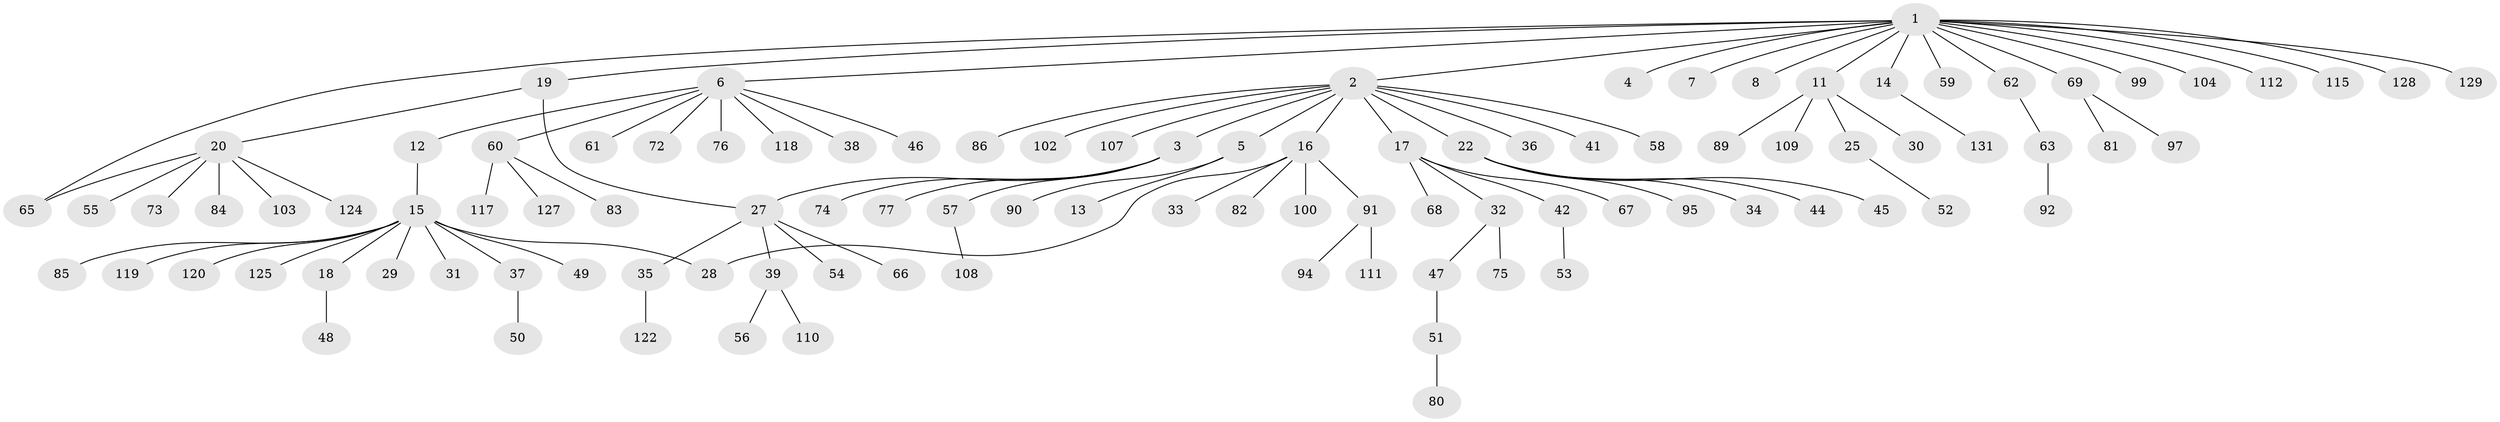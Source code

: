 // original degree distribution, {19: 0.007575757575757576, 12: 0.007575757575757576, 3: 0.05303030303030303, 1: 0.6363636363636364, 4: 0.045454545454545456, 10: 0.007575757575757576, 2: 0.18181818181818182, 5: 0.030303030303030304, 11: 0.007575757575757576, 6: 0.015151515151515152, 7: 0.007575757575757576}
// Generated by graph-tools (version 1.1) at 2025/11/02/27/25 16:11:09]
// undirected, 103 vertices, 105 edges
graph export_dot {
graph [start="1"]
  node [color=gray90,style=filled];
  1 [super="+114"];
  2 [super="+9"];
  3 [super="+10"];
  4;
  5 [super="+96"];
  6 [super="+106"];
  7;
  8;
  11 [super="+71"];
  12 [super="+26"];
  13;
  14 [super="+78"];
  15 [super="+43"];
  16 [super="+21"];
  17 [super="+23"];
  18 [super="+101"];
  19;
  20 [super="+24"];
  22 [super="+87"];
  25 [super="+40"];
  27 [super="+64"];
  28;
  29;
  30;
  31;
  32 [super="+130"];
  33 [super="+79"];
  34;
  35 [super="+88"];
  36;
  37;
  38;
  39 [super="+93"];
  41;
  42;
  44;
  45;
  46;
  47;
  48;
  49;
  50;
  51;
  52;
  53;
  54 [super="+70"];
  55;
  56;
  57 [super="+98"];
  58;
  59;
  60 [super="+113"];
  61 [super="+126"];
  62 [super="+132"];
  63;
  65;
  66;
  67;
  68;
  69;
  72;
  73;
  74;
  75 [super="+123"];
  76;
  77;
  80;
  81;
  82;
  83;
  84;
  85;
  86;
  89;
  90;
  91 [super="+121"];
  92 [super="+105"];
  94;
  95;
  97;
  99;
  100;
  102;
  103;
  104;
  107;
  108 [super="+116"];
  109;
  110;
  111;
  112;
  115;
  117;
  118;
  119;
  120;
  122;
  124;
  125;
  127;
  128;
  129;
  131;
  1 -- 2;
  1 -- 4;
  1 -- 6;
  1 -- 7;
  1 -- 8;
  1 -- 11;
  1 -- 14;
  1 -- 19;
  1 -- 59;
  1 -- 62;
  1 -- 65;
  1 -- 69;
  1 -- 99;
  1 -- 104;
  1 -- 112;
  1 -- 115;
  1 -- 128;
  1 -- 129;
  2 -- 3;
  2 -- 5;
  2 -- 16;
  2 -- 17;
  2 -- 22;
  2 -- 36;
  2 -- 41;
  2 -- 58;
  2 -- 86;
  2 -- 102;
  2 -- 107;
  3 -- 77;
  3 -- 27;
  3 -- 57;
  3 -- 74;
  5 -- 13;
  5 -- 90;
  6 -- 12;
  6 -- 38;
  6 -- 46;
  6 -- 60;
  6 -- 61;
  6 -- 72;
  6 -- 76;
  6 -- 118;
  11 -- 25;
  11 -- 30;
  11 -- 109;
  11 -- 89;
  12 -- 15;
  14 -- 131;
  15 -- 18;
  15 -- 28;
  15 -- 29;
  15 -- 31;
  15 -- 37;
  15 -- 85;
  15 -- 119;
  15 -- 120;
  15 -- 125;
  15 -- 49;
  16 -- 33;
  16 -- 82;
  16 -- 91;
  16 -- 100;
  16 -- 28;
  17 -- 32;
  17 -- 67;
  17 -- 68;
  17 -- 42;
  18 -- 48;
  19 -- 20;
  19 -- 27;
  20 -- 55;
  20 -- 65;
  20 -- 84;
  20 -- 124;
  20 -- 73;
  20 -- 103;
  22 -- 34;
  22 -- 44;
  22 -- 45;
  22 -- 95;
  25 -- 52;
  27 -- 35;
  27 -- 39;
  27 -- 54;
  27 -- 66;
  32 -- 47;
  32 -- 75;
  35 -- 122;
  37 -- 50;
  39 -- 56;
  39 -- 110;
  42 -- 53;
  47 -- 51;
  51 -- 80;
  57 -- 108;
  60 -- 83;
  60 -- 117;
  60 -- 127;
  62 -- 63;
  63 -- 92;
  69 -- 81;
  69 -- 97;
  91 -- 94;
  91 -- 111;
}
